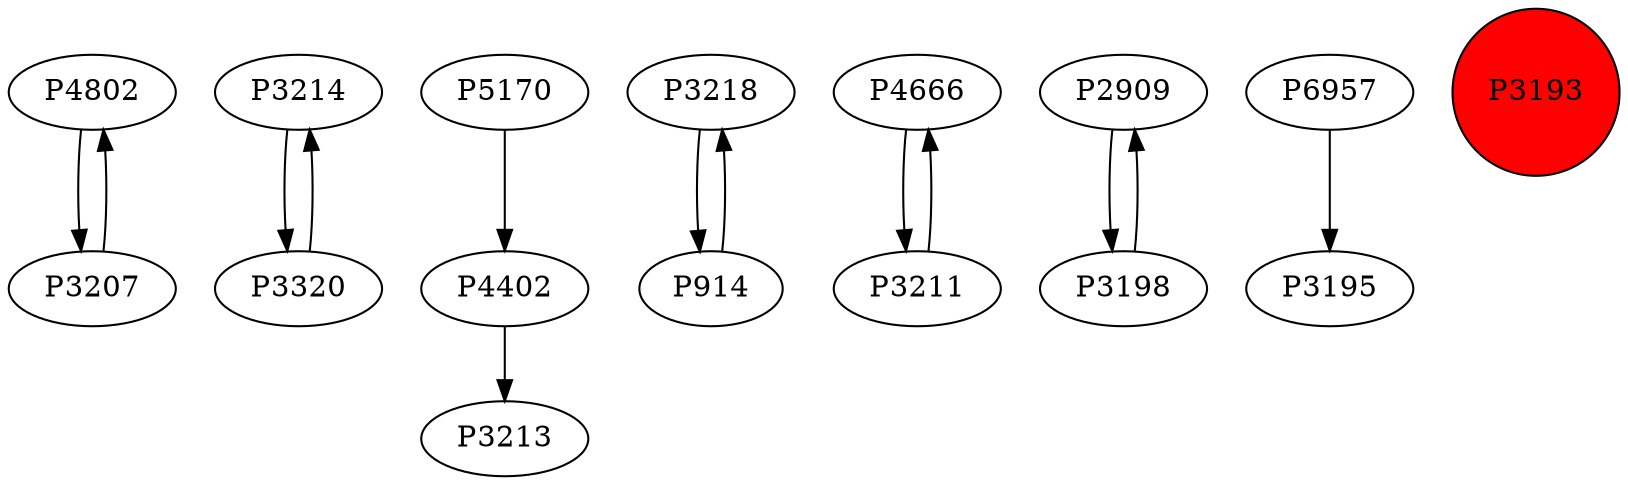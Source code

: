 digraph {
	P4802 -> P3207
	P3214 -> P3320
	P5170 -> P4402
	P3218 -> P914
	P4666 -> P3211
	P2909 -> P3198
	P3198 -> P2909
	P4402 -> P3213
	P3207 -> P4802
	P3320 -> P3214
	P3211 -> P4666
	P6957 -> P3195
	P914 -> P3218
	P3193 [shape=circle]
	P3193 [style=filled]
	P3193 [fillcolor=red]
}